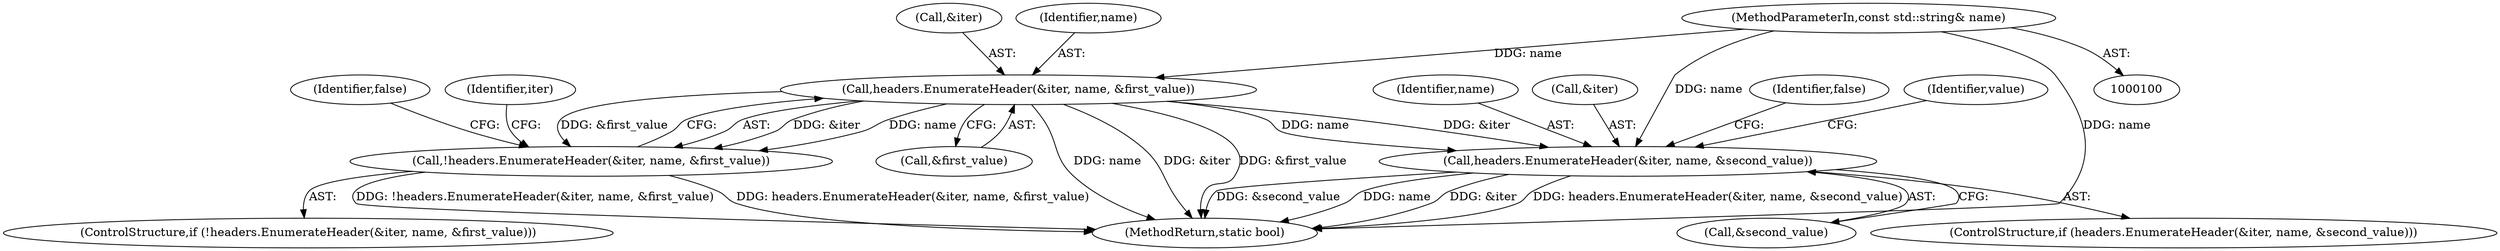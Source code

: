 digraph "1_Chrome_511d0a0a31a54e0cc0f15cb1b977dc9f9b20f0d3_2@pointer" {
"1000112" [label="(Call,headers.EnumerateHeader(&iter, name, &first_value))"];
"1000102" [label="(MethodParameterIn,const std::string& name)"];
"1000111" [label="(Call,!headers.EnumerateHeader(&iter, name, &first_value))"];
"1000122" [label="(Call,headers.EnumerateHeader(&iter, name, &second_value))"];
"1000122" [label="(Call,headers.EnumerateHeader(&iter, name, &second_value))"];
"1000121" [label="(ControlStructure,if (headers.EnumerateHeader(&iter, name, &second_value)))"];
"1000132" [label="(Identifier,value)"];
"1000125" [label="(Identifier,name)"];
"1000113" [label="(Call,&iter)"];
"1000123" [label="(Call,&iter)"];
"1000116" [label="(Call,&first_value)"];
"1000136" [label="(MethodReturn,static bool)"];
"1000124" [label="(Identifier,iter)"];
"1000112" [label="(Call,headers.EnumerateHeader(&iter, name, &first_value))"];
"1000102" [label="(MethodParameterIn,const std::string& name)"];
"1000110" [label="(ControlStructure,if (!headers.EnumerateHeader(&iter, name, &first_value)))"];
"1000126" [label="(Call,&second_value)"];
"1000119" [label="(Identifier,false)"];
"1000111" [label="(Call,!headers.EnumerateHeader(&iter, name, &first_value))"];
"1000129" [label="(Identifier,false)"];
"1000115" [label="(Identifier,name)"];
"1000112" -> "1000111"  [label="AST: "];
"1000112" -> "1000116"  [label="CFG: "];
"1000113" -> "1000112"  [label="AST: "];
"1000115" -> "1000112"  [label="AST: "];
"1000116" -> "1000112"  [label="AST: "];
"1000111" -> "1000112"  [label="CFG: "];
"1000112" -> "1000136"  [label="DDG: name"];
"1000112" -> "1000136"  [label="DDG: &iter"];
"1000112" -> "1000136"  [label="DDG: &first_value"];
"1000112" -> "1000111"  [label="DDG: &iter"];
"1000112" -> "1000111"  [label="DDG: name"];
"1000112" -> "1000111"  [label="DDG: &first_value"];
"1000102" -> "1000112"  [label="DDG: name"];
"1000112" -> "1000122"  [label="DDG: &iter"];
"1000112" -> "1000122"  [label="DDG: name"];
"1000102" -> "1000100"  [label="AST: "];
"1000102" -> "1000136"  [label="DDG: name"];
"1000102" -> "1000122"  [label="DDG: name"];
"1000111" -> "1000110"  [label="AST: "];
"1000119" -> "1000111"  [label="CFG: "];
"1000124" -> "1000111"  [label="CFG: "];
"1000111" -> "1000136"  [label="DDG: headers.EnumerateHeader(&iter, name, &first_value)"];
"1000111" -> "1000136"  [label="DDG: !headers.EnumerateHeader(&iter, name, &first_value)"];
"1000122" -> "1000121"  [label="AST: "];
"1000122" -> "1000126"  [label="CFG: "];
"1000123" -> "1000122"  [label="AST: "];
"1000125" -> "1000122"  [label="AST: "];
"1000126" -> "1000122"  [label="AST: "];
"1000129" -> "1000122"  [label="CFG: "];
"1000132" -> "1000122"  [label="CFG: "];
"1000122" -> "1000136"  [label="DDG: name"];
"1000122" -> "1000136"  [label="DDG: &iter"];
"1000122" -> "1000136"  [label="DDG: headers.EnumerateHeader(&iter, name, &second_value)"];
"1000122" -> "1000136"  [label="DDG: &second_value"];
}
